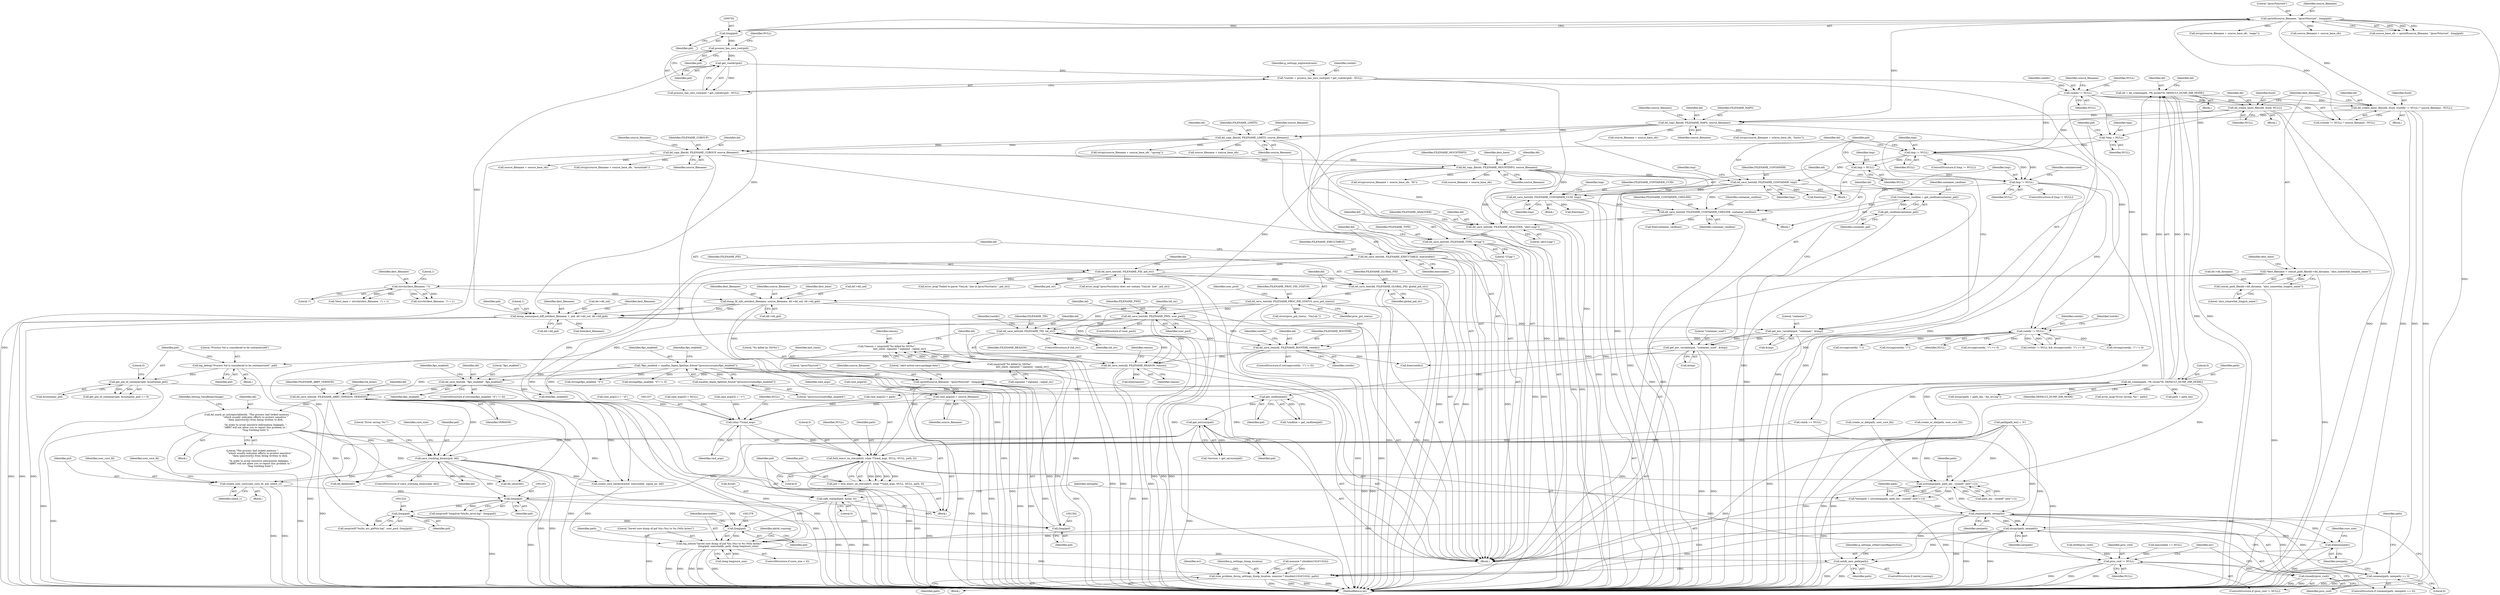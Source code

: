 digraph "0_abrt_3c1b60cfa62d39e5fff5a53a5bc53dae189e740e@array" {
"1001321" [label="(Call,cmd_args[4] = source_filename)"];
"1001298" [label="(Call,sprintf(source_filename, \"/proc/%lu/root\", (long)pid))"];
"1000885" [label="(Call,dump_fd_info_ext(dest_filename, source_filename, dd->dd_uid, dd->dd_gid))"];
"1000837" [label="(Call,strrchr(dest_filename, '/'))"];
"1000826" [label="(Call,*dest_filename = concat_path_file(dd->dd_dirname, \"also_somewhat_longish_name\"))"];
"1000828" [label="(Call,concat_path_file(dd->dd_dirname, \"also_somewhat_longish_name\"))"];
"1000873" [label="(Call,dd_copy_file(dd, FILENAME_MOUNTINFO, source_filename))"];
"1000864" [label="(Call,dd_copy_file(dd, FILENAME_CGROUP, source_filename))"];
"1000855" [label="(Call,dd_copy_file(dd, FILENAME_LIMITS, source_filename))"];
"1000846" [label="(Call,dd_copy_file(dd, FILENAME_MAPS, source_filename))"];
"1000810" [label="(Call,dd_create_basic_files(dd, fsuid, (rootdir != NULL) ? source_filename : NULL))"];
"1000775" [label="(Call,dd = dd_create(path, /*fs owner*/0, DEFAULT_DUMP_DIR_MODE))"];
"1000777" [label="(Call,dd_create(path, /*fs owner*/0, DEFAULT_DUMP_DIR_MODE))"];
"1000788" [label="(Call,sprintf(source_filename, \"/proc/%lu/root\", (long)pid))"];
"1000791" [label="(Call,(long)pid)"];
"1000814" [label="(Call,rootdir != NULL)"];
"1000799" [label="(Call,*rootdir = process_has_own_root(pid) ? get_rootdir(pid) : NULL)"];
"1000804" [label="(Call,get_rootdir(pid))"];
"1000802" [label="(Call,process_has_own_root(pid))"];
"1000821" [label="(Call,dd_create_basic_files(dd, fsuid, NULL))"];
"1001301" [label="(Call,(long)pid)"];
"1001221" [label="(Call,(long)pid)"];
"1001200" [label="(Call,(long)pid)"];
"1001186" [label="(Call,create_user_core(user_core_fd, pid, ulimit_c))"];
"1001063" [label="(Call,get_environ(pid))"];
"1001056" [label="(Call,get_cmdline(pid))"];
"1000932" [label="(Call,get_env_variable(pid, \"container_uuid\", &tmp))"];
"1000913" [label="(Call,get_env_variable(pid, \"container\", &tmp))"];
"1000897" [label="(Call,dump_namespace_diff_ext(dest_filename, 1, pid, dd->dd_uid, dd->dd_gid))"];
"1000969" [label="(Call,get_pid_of_container(pid, &container_pid))"];
"1000963" [label="(Call,log_debug(\"Process %d is considered to be containerized\", pid))"];
"1001132" [label="(Call,save_crashing_binary(pid, dd))"];
"1001087" [label="(Call,dd_save_text(dd, FILENAME_ABRT_VERSION, VERSION))"];
"1001047" [label="(Call,dd_save_text(dd, FILENAME_REASON, reason))"];
"1001006" [label="(Call,dd_save_text(dd, FILENAME_PROC_PID_STATUS, proc_pid_status))"];
"1001002" [label="(Call,dd_save_text(dd, FILENAME_GLOBAL_PID, global_pid_str))"];
"1000998" [label="(Call,dd_save_text(dd, FILENAME_PID, pid_str))"];
"1000994" [label="(Call,dd_save_text(dd, FILENAME_EXECUTABLE, executable))"];
"1000990" [label="(Call,dd_save_text(dd, FILENAME_TYPE, \"CCpp\"))"];
"1000986" [label="(Call,dd_save_text(dd, FILENAME_ANALYZER, \"abrt-ccpp\"))"];
"1000980" [label="(Call,dd_save_text(dd, FILENAME_CONTAINER_CMDLINE, container_cmdline))"];
"1000942" [label="(Call,dd_save_text(dd, FILENAME_CONTAINER_UUID, tmp))"];
"1000923" [label="(Call,dd_save_text(dd, FILENAME_CONTAINER, tmp))"];
"1000919" [label="(Call,tmp != NULL)"];
"1000910" [label="(Call,*tmp = NULL)"];
"1000938" [label="(Call,tmp != NULL)"];
"1000929" [label="(Call,tmp = NULL)"];
"1000976" [label="(Call,*container_cmdline = get_cmdline(container_pid))"];
"1000978" [label="(Call,get_cmdline(container_pid))"];
"1001018" [label="(Call,dd_save_text(dd, FILENAME_TID, tid_str))"];
"1001012" [label="(Call,dd_save_text(dd, FILENAME_PWD, user_pwd))"];
"1001031" [label="(Call,dd_save_text(dd, FILENAME_ROOTDIR, rootdir))"];
"1000952" [label="(Call,rootdir != NULL)"];
"1001038" [label="(Call,*reason = xasprintf(\"%s killed by SIG%s\",\n                                 last_slash, signame ? signame : signal_str))"];
"1001040" [label="(Call,xasprintf(\"%s killed by SIG%s\",\n                                 last_slash, signame ? signame : signal_str))"];
"1001081" [label="(Call,dd_save_text(dd, \"fips_enabled\", fips_enabled))"];
"1001068" [label="(Call,*fips_enabled = xmalloc_fopen_fgetline_fclose(\"/proc/sys/crypto/fips_enabled\"))"];
"1001070" [label="(Call,xmalloc_fopen_fgetline_fclose(\"/proc/sys/crypto/fips_enabled\"))"];
"1001125" [label="(Call,dd_mark_as_notreportable(dd, \"The process had locked memory \"\n                    \"which usually indicates efforts to protect sensitive \"\n                    \"data (passwords) from being written to disk.\n\"\n                    \"In order to avoid sensitive information leakages, \"\n                    \"ABRT will not allow you to report this problem to \"\n                    \"bug tracking tools\"))"];
"1001336" [label="(Call,(char **)cmd_args)"];
"1001334" [label="(Call,fork_execv_on_steroids(0, (char **)cmd_args, NULL, NULL, path, 0))"];
"1001332" [label="(Call,pid = fork_execv_on_steroids(0, (char **)cmd_args, NULL, NULL, path, 0))"];
"1001344" [label="(Call,safe_waitpid(pid, &stat, 0))"];
"1001377" [label="(Call,(long)pid)"];
"1001375" [label="(Call,log_notice(\"Saved core dump of pid %lu (%s) to %s (%llu bytes)\",\n                       (long)pid, executable, path, (long long)core_size))"];
"1001387" [label="(Call,notify_new_path(path))"];
"1001405" [label="(Call,trim_problem_dirs(g_settings_dump_location, maxsize * (double)(1024*1024), path))"];
"1001352" [label="(Call,xstrndup(path, path_len - (sizeof(\".new\")-1)))"];
"1001350" [label="(Call,*newpath = xstrndup(path, path_len - (sizeof(\".new\")-1)))"];
"1001362" [label="(Call,rename(path, newpath))"];
"1001361" [label="(Call,rename(path, newpath) == 0)"];
"1001366" [label="(Call,strcpy(path, newpath))"];
"1001369" [label="(Call,free(newpath))"];
"1001440" [label="(Call,proc_cwd != NULL)"];
"1001443" [label="(Call,closedir(proc_cwd))"];
"1000818" [label="(Identifier,NULL)"];
"1001326" [label="(Call,cmd_args[5] = NULL)"];
"1000911" [label="(Identifier,tmp)"];
"1001019" [label="(Identifier,dd)"];
"1001003" [label="(Identifier,dd)"];
"1000943" [label="(Identifier,dd)"];
"1000822" [label="(Identifier,dd)"];
"1001005" [label="(Identifier,global_pid_str)"];
"1000873" [label="(Call,dd_copy_file(dd, FILENAME_MOUNTINFO, source_filename))"];
"1000859" [label="(Call,strcpy(source_filename + source_base_ofs, \"cgroup\"))"];
"1000994" [label="(Call,dd_save_text(dd, FILENAME_EXECUTABLE, executable))"];
"1001039" [label="(Identifier,reason)"];
"1000900" [label="(Identifier,pid)"];
"1000987" [label="(Identifier,dd)"];
"1001043" [label="(Call,signame ? signame : signal_str)"];
"1001297" [label="(Block,)"];
"1000971" [label="(Call,&container_pid)"];
"1000805" [label="(Identifier,pid)"];
"1001379" [label="(Identifier,pid)"];
"1001034" [label="(Identifier,rootdir)"];
"1000982" [label="(Identifier,FILENAME_CONTAINER_CMDLINE)"];
"1001124" [label="(Block,)"];
"1001311" [label="(Call,cmd_args[2] = path)"];
"1000939" [label="(Identifier,tmp)"];
"1001202" [label="(Identifier,pid)"];
"1001015" [label="(Identifier,user_pwd)"];
"1000857" [label="(Identifier,FILENAME_LIMITS)"];
"1001354" [label="(Call,path_len - (sizeof(\".new\")-1))"];
"1001031" [label="(Call,dd_save_text(dd, FILENAME_ROOTDIR, rootdir))"];
"1001098" [label="(Call,strstr(proc_pid_status, \"VmLck:\"))"];
"1000864" [label="(Call,dd_copy_file(dd, FILENAME_CGROUP, source_filename))"];
"1000815" [label="(Identifier,rootdir)"];
"1001344" [label="(Call,safe_waitpid(pid, &stat, 0))"];
"1001133" [label="(Identifier,pid)"];
"1000944" [label="(Identifier,FILENAME_CONTAINER_UUID)"];
"1001049" [label="(Identifier,FILENAME_REASON)"];
"1000983" [label="(Identifier,container_cmdline)"];
"1001236" [label="(Call,strcpy(path + path_len, \"/hs_err.log\"))"];
"1000974" [label="(Block,)"];
"1000941" [label="(Block,)"];
"1000934" [label="(Literal,\"container_uuid\")"];
"1000920" [label="(Identifier,tmp)"];
"1000929" [label="(Call,tmp = NULL)"];
"1001365" [label="(Literal,0)"];
"1000946" [label="(Call,free(tmp))"];
"1000923" [label="(Call,dd_save_text(dd, FILENAME_CONTAINER, tmp))"];
"1001352" [label="(Call,xstrndup(path, path_len - (sizeof(\".new\")-1)))"];
"1000810" [label="(Call,dd_create_basic_files(dd, fsuid, (rootdir != NULL) ? source_filename : NULL))"];
"1001008" [label="(Identifier,FILENAME_PROC_PID_STATUS)"];
"1001127" [label="(Literal,\"The process had locked memory \"\n                    \"which usually indicates efforts to protect sensitive \"\n                    \"data (passwords) from being written to disk.\n\"\n                    \"In order to avoid sensitive information leakages, \"\n                    \"ABRT will not allow you to report this problem to \"\n                    \"bug tracking tools\")"];
"1001303" [label="(Identifier,pid)"];
"1000867" [label="(Identifier,source_filename)"];
"1000918" [label="(ControlStructure,if (tmp != NULL))"];
"1001377" [label="(Call,(long)pid)"];
"1000914" [label="(Identifier,pid)"];
"1000977" [label="(Identifier,container_cmdline)"];
"1000899" [label="(Literal,1)"];
"1000922" [label="(Block,)"];
"1000904" [label="(Call,dd->dd_gid)"];
"1000869" [label="(Call,source_filename + source_base_ofs)"];
"1000782" [label="(Identifier,dd)"];
"1000841" [label="(Call,strcpy(source_filename + source_base_ofs, \"maps\"))"];
"1001057" [label="(Identifier,pid)"];
"1001082" [label="(Identifier,dd)"];
"1001391" [label="(Identifier,g_settings_nMaxCrashReportsSize)"];
"1001042" [label="(Identifier,last_slash)"];
"1001407" [label="(Call,maxsize * (double)(1024*1024))"];
"1000887" [label="(Identifier,source_filename)"];
"1001061" [label="(Call,*environ = get_environ(pid))"];
"1000969" [label="(Call,get_pid_of_container(pid, &container_pid))"];
"1000978" [label="(Call,get_cmdline(container_pid))"];
"1001036" [label="(Identifier,rootdir)"];
"1000898" [label="(Identifier,dest_filename)"];
"1001011" [label="(Identifier,user_pwd)"];
"1000965" [label="(Identifier,pid)"];
"1001414" [label="(Identifier,path)"];
"1001186" [label="(Call,create_user_core(user_core_fd, pid, ulimit_c))"];
"1001004" [label="(Identifier,FILENAME_GLOBAL_PID)"];
"1000824" [label="(Identifier,NULL)"];
"1001339" [label="(Identifier,NULL)"];
"1000930" [label="(Identifier,tmp)"];
"1000935" [label="(Call,&tmp)"];
"1000962" [label="(Block,)"];
"1001189" [label="(Identifier,ulimit_c)"];
"1000827" [label="(Identifier,dest_filename)"];
"1000951" [label="(Call,rootdir != NULL && strcmp(rootdir, \"/\") == 0)"];
"1000821" [label="(Call,dd_create_basic_files(dd, fsuid, NULL))"];
"1001368" [label="(Identifier,newpath)"];
"1000927" [label="(Call,free(tmp))"];
"1000990" [label="(Call,dd_save_text(dd, FILENAME_TYPE, \"CCpp\"))"];
"1000980" [label="(Call,dd_save_text(dd, FILENAME_CONTAINER_CMDLINE, container_cmdline))"];
"1001000" [label="(Identifier,FILENAME_PID)"];
"1001218" [label="(Call,xasprintf(\"%s/hs_err_pid%lu.log\", user_pwd, (long)pid))"];
"1000947" [label="(Identifier,tmp)"];
"1000901" [label="(Call,dd->dd_uid)"];
"1001191" [label="(Identifier,user_core_fd)"];
"1001385" [label="(ControlStructure,if (abrtd_running))"];
"1001071" [label="(Literal,\"/proc/sys/crypto/fips_enabled\")"];
"1000916" [label="(Call,&tmp)"];
"1001069" [label="(Identifier,fips_enabled)"];
"1001129" [label="(Identifier,setting_SaveBinaryImage)"];
"1000783" [label="(Block,)"];
"1001444" [label="(Identifier,proc_cwd)"];
"1001350" [label="(Call,*newpath = xstrndup(path, path_len - (sizeof(\".new\")-1)))"];
"1000908" [label="(Identifier,dest_filename)"];
"1001373" [label="(Identifier,core_size)"];
"1001299" [label="(Identifier,source_filename)"];
"1001443" [label="(Call,closedir(proc_cwd))"];
"1001064" [label="(Identifier,pid)"];
"1001362" [label="(Call,rename(path, newpath))"];
"1000813" [label="(Call,(rootdir != NULL) ? source_filename : NULL)"];
"1001083" [label="(Literal,\"fips_enabled\")"];
"1001364" [label="(Identifier,newpath)"];
"1000817" [label="(Identifier,source_filename)"];
"1000891" [label="(Call,dd->dd_gid)"];
"1001281" [label="(Call,dd_close(dd))"];
"1001125" [label="(Call,dd_mark_as_notreportable(dd, \"The process had locked memory \"\n                    \"which usually indicates efforts to protect sensitive \"\n                    \"data (passwords) from being written to disk.\n\"\n                    \"In order to avoid sensitive information leakages, \"\n                    \"ABRT will not allow you to report this problem to \"\n                    \"bug tracking tools\"))"];
"1001040" [label="(Call,xasprintf(\"%s killed by SIG%s\",\n                                 last_slash, signame ? signame : signal_str))"];
"1000790" [label="(Literal,\"/proc/%lu/root\")"];
"1001380" [label="(Identifier,executable)"];
"1001382" [label="(Call,(long long)core_size)"];
"1001068" [label="(Call,*fips_enabled = xmalloc_fopen_fgetline_fclose(\"/proc/sys/crypto/fips_enabled\"))"];
"1001363" [label="(Identifier,path)"];
"1000806" [label="(Identifier,NULL)"];
"1000895" [label="(Identifier,dest_base)"];
"1001038" [label="(Call,*reason = xasprintf(\"%s killed by SIG%s\",\n                                 last_slash, signame ? signame : signal_str))"];
"1001301" [label="(Call,(long)pid)"];
"1001388" [label="(Identifier,path)"];
"1000888" [label="(Call,dd->dd_uid)"];
"1001276" [label="(Call,create_core_backtrace(tid, executable, signal_no, dd))"];
"1001351" [label="(Identifier,newpath)"];
"1000921" [label="(Identifier,NULL)"];
"1001332" [label="(Call,pid = fork_execv_on_steroids(0, (char **)cmd_args, NULL, NULL, path, 0))"];
"1001041" [label="(Literal,\"%s killed by SIG%s\")"];
"1001014" [label="(Identifier,FILENAME_PWD)"];
"1001132" [label="(Call,save_crashing_binary(pid, dd))"];
"1001325" [label="(Identifier,source_filename)"];
"1001007" [label="(Identifier,dd)"];
"1001322" [label="(Call,cmd_args[4])"];
"1001081" [label="(Call,dd_save_text(dd, \"fips_enabled\", fips_enabled))"];
"1000957" [label="(Identifier,rootdir)"];
"1001052" [label="(Identifier,reason)"];
"1001023" [label="(Identifier,rootdir)"];
"1000991" [label="(Identifier,dd)"];
"1000816" [label="(Identifier,NULL)"];
"1001305" [label="(Literal,\"/abrt-action-save-package-data\")"];
"1001428" [label="(Call,dd_delete(dd))"];
"1000799" [label="(Call,*rootdir = process_has_own_root(pid) ? get_rootdir(pid) : NULL)"];
"1001439" [label="(ControlStructure,if (proc_cwd != NULL))"];
"1000776" [label="(Identifier,dd)"];
"1001386" [label="(Identifier,abrtd_running)"];
"1001026" [label="(Call,strcmp(rootdir, \"/\") != 0)"];
"1000775" [label="(Call,dd = dd_create(path, /*fs owner*/0, DEFAULT_DUMP_DIR_MODE))"];
"1000780" [label="(Identifier,DEFAULT_DUMP_DIR_MODE)"];
"1000931" [label="(Identifier,NULL)"];
"1001316" [label="(Call,cmd_args[3] = \"-r\")"];
"1000868" [label="(Call,strcpy(source_filename + source_base_ofs, \"mountinfo\"))"];
"1001051" [label="(Call,free(reason))"];
"1000779" [label="(Literal,0)"];
"1001345" [label="(Identifier,pid)"];
"1001102" [label="(Call,vmlck == NULL)"];
"1001136" [label="(Call,error_msg(\"Error saving '%s'\", path))"];
"1001085" [label="(Call,free(fips_enabled))"];
"1001371" [label="(ControlStructure,if (core_size > 0))"];
"1001137" [label="(Literal,\"Error saving '%s'\")"];
"1000954" [label="(Identifier,NULL)"];
"1000837" [label="(Call,strrchr(dest_filename, '/'))"];
"1000956" [label="(Call,strcmp(rootdir, \"/\"))"];
"1000579" [label="(Call,executable == NULL)"];
"1001017" [label="(Identifier,tid_str)"];
"1000993" [label="(Literal,\"CCpp\")"];
"1000850" [label="(Call,strcpy(source_filename + source_base_ofs, \"limits\"))"];
"1001032" [label="(Identifier,dd)"];
"1001369" [label="(Call,free(newpath))"];
"1000910" [label="(Call,*tmp = NULL)"];
"1000876" [label="(Identifier,source_filename)"];
"1000800" [label="(Identifier,rootdir)"];
"1000907" [label="(Call,free(dest_filename))"];
"1000840" [label="(Literal,1)"];
"1001050" [label="(Identifier,reason)"];
"1001009" [label="(Identifier,proc_pid_status)"];
"1001018" [label="(Call,dd_save_text(dd, FILENAME_TID, tid_str))"];
"1001048" [label="(Identifier,dd)"];
"1001119" [label="(Call,error_msg(\"Failed to parse 'VmLck:' line in /proc/%s/status\", pid_str))"];
"1001360" [label="(ControlStructure,if (rename(path, newpath) == 0))"];
"1001405" [label="(Call,trim_problem_dirs(g_settings_dump_location, maxsize * (double)(1024*1024), path))"];
"1001089" [label="(Identifier,FILENAME_ABRT_VERSION)"];
"1000973" [label="(Literal,0)"];
"1001446" [label="(Identifier,err)"];
"1000812" [label="(Identifier,fsuid)"];
"1000950" [label="(Identifier,containerized)"];
"1001442" [label="(Identifier,NULL)"];
"1000852" [label="(Identifier,source_filename)"];
"1000802" [label="(Call,process_has_own_root(pid))"];
"1001342" [label="(Literal,0)"];
"1001328" [label="(Identifier,cmd_args)"];
"1000789" [label="(Identifier,source_filename)"];
"1001035" [label="(Call,free(rootdir))"];
"1001340" [label="(Identifier,NULL)"];
"1000836" [label="(Call,strrchr(dest_filename, '/') + 1)"];
"1001321" [label="(Call,cmd_args[4] = source_filename)"];
"1001286" [label="(Call,path[path_len] = '\0')"];
"1001416" [label="(Identifier,err)"];
"1001010" [label="(ControlStructure,if (user_pwd))"];
"1000855" [label="(Call,dd_copy_file(dd, FILENAME_LIMITS, source_filename))"];
"1000838" [label="(Identifier,dest_filename)"];
"1000985" [label="(Identifier,container_cmdline)"];
"1001300" [label="(Literal,\"/proc/%lu/root\")"];
"1000874" [label="(Identifier,dd)"];
"1001027" [label="(Call,strcmp(rootdir, \"/\"))"];
"1000945" [label="(Identifier,tmp)"];
"1001002" [label="(Call,dd_save_text(dd, FILENAME_GLOBAL_PID, global_pid_str))"];
"1001367" [label="(Identifier,path)"];
"1001013" [label="(Identifier,dd)"];
"1000997" [label="(Identifier,executable)"];
"1000925" [label="(Identifier,FILENAME_CONTAINER)"];
"1001341" [label="(Identifier,path)"];
"1000989" [label="(Literal,\"abrt-ccpp\")"];
"1001361" [label="(Call,rename(path, newpath) == 0)"];
"1001063" [label="(Call,get_environ(pid))"];
"1001075" [label="(ControlStructure,if (strcmp(fips_enabled, \"0\") != 0))"];
"1001188" [label="(Identifier,pid)"];
"1001447" [label="(MethodReturn,int)"];
"1000964" [label="(Literal,\"Process %d is considered to be containerized\")"];
"1001348" [label="(Literal,0)"];
"1001047" [label="(Call,dd_save_text(dd, FILENAME_REASON, reason))"];
"1000870" [label="(Identifier,source_filename)"];
"1000861" [label="(Identifier,source_filename)"];
"1000940" [label="(Identifier,NULL)"];
"1000834" [label="(Call,*dest_base = strrchr(dest_filename, '/') + 1)"];
"1000809" [label="(Block,)"];
"1000823" [label="(Identifier,fsuid)"];
"1000866" [label="(Identifier,FILENAME_CGROUP)"];
"1000801" [label="(Call,process_has_own_root(pid) ? get_rootdir(pid) : NULL)"];
"1001333" [label="(Identifier,pid)"];
"1001440" [label="(Call,proc_cwd != NULL)"];
"1001353" [label="(Identifier,path)"];
"1001406" [label="(Identifier,g_settings_dump_location)"];
"1001076" [label="(Call,strcmp(fips_enabled, \"0\") != 0)"];
"1000932" [label="(Call,get_env_variable(pid, \"container_uuid\", &tmp))"];
"1001077" [label="(Call,strcmp(fips_enabled, \"0\"))"];
"1001006" [label="(Call,dd_save_text(dd, FILENAME_PROC_PID_STATUS, proc_pid_status))"];
"1000999" [label="(Identifier,dd)"];
"1000860" [label="(Call,source_filename + source_base_ofs)"];
"1001134" [label="(Identifier,dd)"];
"1001056" [label="(Call,get_cmdline(pid))"];
"1001334" [label="(Call,fork_execv_on_steroids(0, (char **)cmd_args, NULL, NULL, path, 0))"];
"1001366" [label="(Call,strcpy(path, newpath))"];
"1001346" [label="(Call,&stat)"];
"1001298" [label="(Call,sprintf(source_filename, \"/proc/%lu/root\", (long)pid))"];
"1001054" [label="(Call,*cmdline = get_cmdline(pid))"];
"1000981" [label="(Identifier,dd)"];
"1001435" [label="(Call,dirfd(proc_cwd))"];
"1001016" [label="(ControlStructure,if (tid_str))"];
"1000804" [label="(Call,get_rootdir(pid))"];
"1000880" [label="(Call,strcpy(source_filename + source_base_ofs, \"fd\"))"];
"1001338" [label="(Identifier,cmd_args)"];
"1000849" [label="(Identifier,source_filename)"];
"1001105" [label="(Call,error_msg(\"/proc/%s/status does not contain 'VmLck:' line\", pid_str))"];
"1000778" [label="(Identifier,path)"];
"1001223" [label="(Identifier,pid)"];
"1001441" [label="(Identifier,proc_cwd)"];
"1000937" [label="(ControlStructure,if (tmp != NULL))"];
"1000847" [label="(Identifier,dd)"];
"1001093" [label="(Identifier,lck_bytes)"];
"1000848" [label="(Identifier,FILENAME_MAPS)"];
"1001084" [label="(Identifier,fips_enabled)"];
"1001088" [label="(Identifier,dd)"];
"1001221" [label="(Call,(long)pid)"];
"1000995" [label="(Identifier,dd)"];
"1000865" [label="(Identifier,dd)"];
"1001021" [label="(Identifier,tid_str)"];
"1001306" [label="(Call,cmd_args[1] = \"-d\")"];
"1001185" [label="(Block,)"];
"1001131" [label="(ControlStructure,if (save_crashing_binary(pid, dd)))"];
"1001381" [label="(Identifier,path)"];
"1000984" [label="(Call,free(container_cmdline))"];
"1000777" [label="(Call,dd_create(path, /*fs owner*/0, DEFAULT_DUMP_DIR_MODE))"];
"1000886" [label="(Identifier,dest_filename)"];
"1001012" [label="(Call,dd_save_text(dd, FILENAME_PWD, user_pwd))"];
"1000828" [label="(Call,concat_path_file(dd->dd_dirname, \"also_somewhat_longish_name\"))"];
"1000788" [label="(Call,sprintf(source_filename, \"/proc/%lu/root\", (long)pid))"];
"1001387" [label="(Call,notify_new_path(path))"];
"1001087" [label="(Call,dd_save_text(dd, FILENAME_ABRT_VERSION, VERSION))"];
"1000986" [label="(Call,dd_save_text(dd, FILENAME_ANALYZER, \"abrt-ccpp\"))"];
"1000953" [label="(Identifier,rootdir)"];
"1000942" [label="(Call,dd_save_text(dd, FILENAME_CONTAINER_UUID, tmp))"];
"1000968" [label="(Call,get_pid_of_container(pid, &container_pid) == 0)"];
"1000926" [label="(Identifier,tmp)"];
"1001126" [label="(Identifier,dd)"];
"1000992" [label="(Identifier,FILENAME_TYPE)"];
"1000814" [label="(Call,rootdir != NULL)"];
"1000979" [label="(Identifier,container_pid)"];
"1000933" [label="(Identifier,pid)"];
"1001187" [label="(Identifier,user_core_fd)"];
"1000919" [label="(Call,tmp != NULL)"];
"1000851" [label="(Call,source_filename + source_base_ofs)"];
"1001142" [label="(Identifier,core_size)"];
"1000998" [label="(Call,dd_save_text(dd, FILENAME_PID, pid_str))"];
"1001025" [label="(ControlStructure,if (strcmp(rootdir, \"/\") != 0))"];
"1000988" [label="(Identifier,FILENAME_ANALYZER)"];
"1001198" [label="(Call,xasprintf(\"/tmp/jvm-%lu/hs_error.log\", (long)pid))"];
"1001370" [label="(Identifier,newpath)"];
"1001070" [label="(Call,xmalloc_fopen_fgetline_fclose(\"/proc/sys/crypto/fips_enabled\"))"];
"1000835" [label="(Identifier,dest_base)"];
"1000915" [label="(Literal,\"container\")"];
"1001237" [label="(Call,path + path_len)"];
"1000839" [label="(Literal,'/')"];
"1001073" [label="(Identifier,fips_enabled)"];
"1000875" [label="(Identifier,FILENAME_MOUNTINFO)"];
"1000808" [label="(Identifier,g_settings_explorechroots)"];
"1001244" [label="(Call,create_or_die(path, user_core_fd))"];
"1000928" [label="(Identifier,tmp)"];
"1001001" [label="(Identifier,pid_str)"];
"1000150" [label="(Block,)"];
"1000924" [label="(Identifier,dd)"];
"1000829" [label="(Call,dd->dd_dirname)"];
"1000976" [label="(Call,*container_cmdline = get_cmdline(container_pid))"];
"1000897" [label="(Call,dump_namespace_diff_ext(dest_filename, 1, pid, dd->dd_uid, dd->dd_gid))"];
"1000842" [label="(Call,source_filename + source_base_ofs)"];
"1001336" [label="(Call,(char **)cmd_args)"];
"1000832" [label="(Literal,\"also_somewhat_longish_name\")"];
"1001200" [label="(Call,(long)pid)"];
"1001150" [label="(Call,create_or_die(path, user_core_fd))"];
"1001033" [label="(Identifier,FILENAME_ROOTDIR)"];
"1000846" [label="(Call,dd_copy_file(dd, FILENAME_MAPS, source_filename))"];
"1000881" [label="(Call,source_filename + source_base_ofs)"];
"1000952" [label="(Call,rootdir != NULL)"];
"1001090" [label="(Identifier,VERSION)"];
"1000885" [label="(Call,dump_fd_info_ext(dest_filename, source_filename, dd->dd_uid, dd->dd_gid))"];
"1000811" [label="(Identifier,dd)"];
"1000856" [label="(Identifier,dd)"];
"1000793" [label="(Identifier,pid)"];
"1000955" [label="(Call,strcmp(rootdir, \"/\") == 0)"];
"1000963" [label="(Call,log_debug(\"Process %d is considered to be containerized\", pid))"];
"1000858" [label="(Identifier,source_filename)"];
"1000996" [label="(Identifier,FILENAME_EXECUTABLE)"];
"1000786" [label="(Call,source_base_ofs = sprintf(source_filename, \"/proc/%lu/root\", (long)pid))"];
"1001375" [label="(Call,log_notice(\"Saved core dump of pid %lu (%s) to %s (%llu bytes)\",\n                       (long)pid, executable, path, (long long)core_size))"];
"1001335" [label="(Literal,0)"];
"1000913" [label="(Call,get_env_variable(pid, \"container\", &tmp))"];
"1001086" [label="(Identifier,fips_enabled)"];
"1000912" [label="(Identifier,NULL)"];
"1001376" [label="(Literal,\"Saved core dump of pid %lu (%s) to %s (%llu bytes)\")"];
"1000791" [label="(Call,(long)pid)"];
"1000970" [label="(Identifier,pid)"];
"1001020" [label="(Identifier,FILENAME_TID)"];
"1000878" [label="(Identifier,dest_base)"];
"1000938" [label="(Call,tmp != NULL)"];
"1001393" [label="(Block,)"];
"1000803" [label="(Identifier,pid)"];
"1000820" [label="(Block,)"];
"1000826" [label="(Call,*dest_filename = concat_path_file(dd->dd_dirname, \"also_somewhat_longish_name\"))"];
"1001321" -> "1001297"  [label="AST: "];
"1001321" -> "1001325"  [label="CFG: "];
"1001322" -> "1001321"  [label="AST: "];
"1001325" -> "1001321"  [label="AST: "];
"1001328" -> "1001321"  [label="CFG: "];
"1001321" -> "1001447"  [label="DDG: "];
"1001321" -> "1001447"  [label="DDG: "];
"1001298" -> "1001321"  [label="DDG: "];
"1001321" -> "1001336"  [label="DDG: "];
"1001298" -> "1001297"  [label="AST: "];
"1001298" -> "1001301"  [label="CFG: "];
"1001299" -> "1001298"  [label="AST: "];
"1001300" -> "1001298"  [label="AST: "];
"1001301" -> "1001298"  [label="AST: "];
"1001305" -> "1001298"  [label="CFG: "];
"1001298" -> "1001447"  [label="DDG: "];
"1001298" -> "1001447"  [label="DDG: "];
"1000885" -> "1001298"  [label="DDG: "];
"1001301" -> "1001298"  [label="DDG: "];
"1000885" -> "1000783"  [label="AST: "];
"1000885" -> "1000891"  [label="CFG: "];
"1000886" -> "1000885"  [label="AST: "];
"1000887" -> "1000885"  [label="AST: "];
"1000888" -> "1000885"  [label="AST: "];
"1000891" -> "1000885"  [label="AST: "];
"1000895" -> "1000885"  [label="CFG: "];
"1000885" -> "1001447"  [label="DDG: "];
"1000885" -> "1001447"  [label="DDG: "];
"1000837" -> "1000885"  [label="DDG: "];
"1000873" -> "1000885"  [label="DDG: "];
"1000885" -> "1000897"  [label="DDG: "];
"1000885" -> "1000897"  [label="DDG: "];
"1000885" -> "1000897"  [label="DDG: "];
"1000837" -> "1000836"  [label="AST: "];
"1000837" -> "1000839"  [label="CFG: "];
"1000838" -> "1000837"  [label="AST: "];
"1000839" -> "1000837"  [label="AST: "];
"1000840" -> "1000837"  [label="CFG: "];
"1000837" -> "1000834"  [label="DDG: "];
"1000837" -> "1000834"  [label="DDG: "];
"1000837" -> "1000836"  [label="DDG: "];
"1000837" -> "1000836"  [label="DDG: "];
"1000826" -> "1000837"  [label="DDG: "];
"1000826" -> "1000783"  [label="AST: "];
"1000826" -> "1000828"  [label="CFG: "];
"1000827" -> "1000826"  [label="AST: "];
"1000828" -> "1000826"  [label="AST: "];
"1000835" -> "1000826"  [label="CFG: "];
"1000826" -> "1001447"  [label="DDG: "];
"1000828" -> "1000826"  [label="DDG: "];
"1000828" -> "1000826"  [label="DDG: "];
"1000828" -> "1000832"  [label="CFG: "];
"1000829" -> "1000828"  [label="AST: "];
"1000832" -> "1000828"  [label="AST: "];
"1000828" -> "1001447"  [label="DDG: "];
"1000873" -> "1000783"  [label="AST: "];
"1000873" -> "1000876"  [label="CFG: "];
"1000874" -> "1000873"  [label="AST: "];
"1000875" -> "1000873"  [label="AST: "];
"1000876" -> "1000873"  [label="AST: "];
"1000878" -> "1000873"  [label="CFG: "];
"1000873" -> "1001447"  [label="DDG: "];
"1000873" -> "1001447"  [label="DDG: "];
"1000864" -> "1000873"  [label="DDG: "];
"1000864" -> "1000873"  [label="DDG: "];
"1000873" -> "1000880"  [label="DDG: "];
"1000873" -> "1000881"  [label="DDG: "];
"1000873" -> "1000923"  [label="DDG: "];
"1000873" -> "1000942"  [label="DDG: "];
"1000873" -> "1000980"  [label="DDG: "];
"1000873" -> "1000986"  [label="DDG: "];
"1000864" -> "1000783"  [label="AST: "];
"1000864" -> "1000867"  [label="CFG: "];
"1000865" -> "1000864"  [label="AST: "];
"1000866" -> "1000864"  [label="AST: "];
"1000867" -> "1000864"  [label="AST: "];
"1000870" -> "1000864"  [label="CFG: "];
"1000864" -> "1001447"  [label="DDG: "];
"1000864" -> "1001447"  [label="DDG: "];
"1000855" -> "1000864"  [label="DDG: "];
"1000855" -> "1000864"  [label="DDG: "];
"1000864" -> "1000868"  [label="DDG: "];
"1000864" -> "1000869"  [label="DDG: "];
"1000855" -> "1000783"  [label="AST: "];
"1000855" -> "1000858"  [label="CFG: "];
"1000856" -> "1000855"  [label="AST: "];
"1000857" -> "1000855"  [label="AST: "];
"1000858" -> "1000855"  [label="AST: "];
"1000861" -> "1000855"  [label="CFG: "];
"1000855" -> "1001447"  [label="DDG: "];
"1000855" -> "1001447"  [label="DDG: "];
"1000846" -> "1000855"  [label="DDG: "];
"1000846" -> "1000855"  [label="DDG: "];
"1000855" -> "1000859"  [label="DDG: "];
"1000855" -> "1000860"  [label="DDG: "];
"1000846" -> "1000783"  [label="AST: "];
"1000846" -> "1000849"  [label="CFG: "];
"1000847" -> "1000846"  [label="AST: "];
"1000848" -> "1000846"  [label="AST: "];
"1000849" -> "1000846"  [label="AST: "];
"1000852" -> "1000846"  [label="CFG: "];
"1000846" -> "1001447"  [label="DDG: "];
"1000846" -> "1001447"  [label="DDG: "];
"1000810" -> "1000846"  [label="DDG: "];
"1000821" -> "1000846"  [label="DDG: "];
"1000788" -> "1000846"  [label="DDG: "];
"1000846" -> "1000850"  [label="DDG: "];
"1000846" -> "1000851"  [label="DDG: "];
"1000810" -> "1000809"  [label="AST: "];
"1000810" -> "1000813"  [label="CFG: "];
"1000811" -> "1000810"  [label="AST: "];
"1000812" -> "1000810"  [label="AST: "];
"1000813" -> "1000810"  [label="AST: "];
"1000827" -> "1000810"  [label="CFG: "];
"1000810" -> "1001447"  [label="DDG: "];
"1000810" -> "1001447"  [label="DDG: "];
"1000810" -> "1001447"  [label="DDG: "];
"1000775" -> "1000810"  [label="DDG: "];
"1000788" -> "1000810"  [label="DDG: "];
"1000814" -> "1000810"  [label="DDG: "];
"1000775" -> "1000150"  [label="AST: "];
"1000775" -> "1000777"  [label="CFG: "];
"1000776" -> "1000775"  [label="AST: "];
"1000777" -> "1000775"  [label="AST: "];
"1000782" -> "1000775"  [label="CFG: "];
"1000775" -> "1001447"  [label="DDG: "];
"1000775" -> "1001447"  [label="DDG: "];
"1000777" -> "1000775"  [label="DDG: "];
"1000777" -> "1000775"  [label="DDG: "];
"1000777" -> "1000775"  [label="DDG: "];
"1000775" -> "1000821"  [label="DDG: "];
"1000777" -> "1000780"  [label="CFG: "];
"1000778" -> "1000777"  [label="AST: "];
"1000779" -> "1000777"  [label="AST: "];
"1000780" -> "1000777"  [label="AST: "];
"1000777" -> "1001447"  [label="DDG: "];
"1000777" -> "1001447"  [label="DDG: "];
"1000777" -> "1001136"  [label="DDG: "];
"1000777" -> "1001150"  [label="DDG: "];
"1000777" -> "1001236"  [label="DDG: "];
"1000777" -> "1001237"  [label="DDG: "];
"1000777" -> "1001244"  [label="DDG: "];
"1000777" -> "1001311"  [label="DDG: "];
"1000777" -> "1001334"  [label="DDG: "];
"1000777" -> "1001352"  [label="DDG: "];
"1000788" -> "1000786"  [label="AST: "];
"1000788" -> "1000791"  [label="CFG: "];
"1000789" -> "1000788"  [label="AST: "];
"1000790" -> "1000788"  [label="AST: "];
"1000791" -> "1000788"  [label="AST: "];
"1000786" -> "1000788"  [label="CFG: "];
"1000788" -> "1001447"  [label="DDG: "];
"1000788" -> "1000786"  [label="DDG: "];
"1000788" -> "1000786"  [label="DDG: "];
"1000788" -> "1000786"  [label="DDG: "];
"1000791" -> "1000788"  [label="DDG: "];
"1000788" -> "1000813"  [label="DDG: "];
"1000788" -> "1000841"  [label="DDG: "];
"1000788" -> "1000842"  [label="DDG: "];
"1000791" -> "1000793"  [label="CFG: "];
"1000792" -> "1000791"  [label="AST: "];
"1000793" -> "1000791"  [label="AST: "];
"1000791" -> "1000802"  [label="DDG: "];
"1000814" -> "1000813"  [label="AST: "];
"1000814" -> "1000816"  [label="CFG: "];
"1000815" -> "1000814"  [label="AST: "];
"1000816" -> "1000814"  [label="AST: "];
"1000817" -> "1000814"  [label="CFG: "];
"1000818" -> "1000814"  [label="CFG: "];
"1000799" -> "1000814"  [label="DDG: "];
"1000814" -> "1000813"  [label="DDG: "];
"1000814" -> "1000910"  [label="DDG: "];
"1000814" -> "1000919"  [label="DDG: "];
"1000814" -> "1000952"  [label="DDG: "];
"1000799" -> "1000783"  [label="AST: "];
"1000799" -> "1000801"  [label="CFG: "];
"1000800" -> "1000799"  [label="AST: "];
"1000801" -> "1000799"  [label="AST: "];
"1000808" -> "1000799"  [label="CFG: "];
"1000799" -> "1001447"  [label="DDG: "];
"1000804" -> "1000799"  [label="DDG: "];
"1000799" -> "1000952"  [label="DDG: "];
"1000804" -> "1000801"  [label="AST: "];
"1000804" -> "1000805"  [label="CFG: "];
"1000805" -> "1000804"  [label="AST: "];
"1000801" -> "1000804"  [label="CFG: "];
"1000804" -> "1000801"  [label="DDG: "];
"1000802" -> "1000804"  [label="DDG: "];
"1000804" -> "1000897"  [label="DDG: "];
"1000802" -> "1000801"  [label="AST: "];
"1000802" -> "1000803"  [label="CFG: "];
"1000803" -> "1000802"  [label="AST: "];
"1000805" -> "1000802"  [label="CFG: "];
"1000806" -> "1000802"  [label="CFG: "];
"1000802" -> "1000897"  [label="DDG: "];
"1000821" -> "1000820"  [label="AST: "];
"1000821" -> "1000824"  [label="CFG: "];
"1000822" -> "1000821"  [label="AST: "];
"1000823" -> "1000821"  [label="AST: "];
"1000824" -> "1000821"  [label="AST: "];
"1000827" -> "1000821"  [label="CFG: "];
"1000821" -> "1001447"  [label="DDG: "];
"1000821" -> "1001447"  [label="DDG: "];
"1000821" -> "1000910"  [label="DDG: "];
"1000821" -> "1000919"  [label="DDG: "];
"1001301" -> "1001303"  [label="CFG: "];
"1001302" -> "1001301"  [label="AST: "];
"1001303" -> "1001301"  [label="AST: "];
"1001221" -> "1001301"  [label="DDG: "];
"1001200" -> "1001301"  [label="DDG: "];
"1001221" -> "1001218"  [label="AST: "];
"1001221" -> "1001223"  [label="CFG: "];
"1001222" -> "1001221"  [label="AST: "];
"1001223" -> "1001221"  [label="AST: "];
"1001218" -> "1001221"  [label="CFG: "];
"1001221" -> "1001447"  [label="DDG: "];
"1001221" -> "1001218"  [label="DDG: "];
"1001200" -> "1001221"  [label="DDG: "];
"1001221" -> "1001377"  [label="DDG: "];
"1001200" -> "1001198"  [label="AST: "];
"1001200" -> "1001202"  [label="CFG: "];
"1001201" -> "1001200"  [label="AST: "];
"1001202" -> "1001200"  [label="AST: "];
"1001198" -> "1001200"  [label="CFG: "];
"1001200" -> "1001447"  [label="DDG: "];
"1001200" -> "1001198"  [label="DDG: "];
"1001186" -> "1001200"  [label="DDG: "];
"1001063" -> "1001200"  [label="DDG: "];
"1001132" -> "1001200"  [label="DDG: "];
"1001200" -> "1001377"  [label="DDG: "];
"1001186" -> "1001185"  [label="AST: "];
"1001186" -> "1001189"  [label="CFG: "];
"1001187" -> "1001186"  [label="AST: "];
"1001188" -> "1001186"  [label="AST: "];
"1001189" -> "1001186"  [label="AST: "];
"1001191" -> "1001186"  [label="CFG: "];
"1001186" -> "1001447"  [label="DDG: "];
"1001186" -> "1001447"  [label="DDG: "];
"1001063" -> "1001186"  [label="DDG: "];
"1001132" -> "1001186"  [label="DDG: "];
"1001063" -> "1001061"  [label="AST: "];
"1001063" -> "1001064"  [label="CFG: "];
"1001064" -> "1001063"  [label="AST: "];
"1001061" -> "1001063"  [label="CFG: "];
"1001063" -> "1001447"  [label="DDG: "];
"1001063" -> "1001061"  [label="DDG: "];
"1001056" -> "1001063"  [label="DDG: "];
"1001063" -> "1001132"  [label="DDG: "];
"1001056" -> "1001054"  [label="AST: "];
"1001056" -> "1001057"  [label="CFG: "];
"1001057" -> "1001056"  [label="AST: "];
"1001054" -> "1001056"  [label="CFG: "];
"1001056" -> "1001054"  [label="DDG: "];
"1000932" -> "1001056"  [label="DDG: "];
"1000969" -> "1001056"  [label="DDG: "];
"1000932" -> "1000783"  [label="AST: "];
"1000932" -> "1000935"  [label="CFG: "];
"1000933" -> "1000932"  [label="AST: "];
"1000934" -> "1000932"  [label="AST: "];
"1000935" -> "1000932"  [label="AST: "];
"1000939" -> "1000932"  [label="CFG: "];
"1000932" -> "1001447"  [label="DDG: "];
"1000932" -> "1001447"  [label="DDG: "];
"1000913" -> "1000932"  [label="DDG: "];
"1000913" -> "1000932"  [label="DDG: "];
"1000932" -> "1000963"  [label="DDG: "];
"1000913" -> "1000783"  [label="AST: "];
"1000913" -> "1000916"  [label="CFG: "];
"1000914" -> "1000913"  [label="AST: "];
"1000915" -> "1000913"  [label="AST: "];
"1000916" -> "1000913"  [label="AST: "];
"1000920" -> "1000913"  [label="CFG: "];
"1000913" -> "1001447"  [label="DDG: "];
"1000897" -> "1000913"  [label="DDG: "];
"1000897" -> "1000783"  [label="AST: "];
"1000897" -> "1000904"  [label="CFG: "];
"1000898" -> "1000897"  [label="AST: "];
"1000899" -> "1000897"  [label="AST: "];
"1000900" -> "1000897"  [label="AST: "];
"1000901" -> "1000897"  [label="AST: "];
"1000904" -> "1000897"  [label="AST: "];
"1000908" -> "1000897"  [label="CFG: "];
"1000897" -> "1001447"  [label="DDG: "];
"1000897" -> "1001447"  [label="DDG: "];
"1000897" -> "1001447"  [label="DDG: "];
"1000897" -> "1000907"  [label="DDG: "];
"1000969" -> "1000968"  [label="AST: "];
"1000969" -> "1000971"  [label="CFG: "];
"1000970" -> "1000969"  [label="AST: "];
"1000971" -> "1000969"  [label="AST: "];
"1000973" -> "1000969"  [label="CFG: "];
"1000969" -> "1001447"  [label="DDG: "];
"1000969" -> "1000968"  [label="DDG: "];
"1000969" -> "1000968"  [label="DDG: "];
"1000963" -> "1000969"  [label="DDG: "];
"1000963" -> "1000962"  [label="AST: "];
"1000963" -> "1000965"  [label="CFG: "];
"1000964" -> "1000963"  [label="AST: "];
"1000965" -> "1000963"  [label="AST: "];
"1000970" -> "1000963"  [label="CFG: "];
"1000963" -> "1001447"  [label="DDG: "];
"1001132" -> "1001131"  [label="AST: "];
"1001132" -> "1001134"  [label="CFG: "];
"1001133" -> "1001132"  [label="AST: "];
"1001134" -> "1001132"  [label="AST: "];
"1001137" -> "1001132"  [label="CFG: "];
"1001142" -> "1001132"  [label="CFG: "];
"1001132" -> "1001447"  [label="DDG: "];
"1001132" -> "1001447"  [label="DDG: "];
"1001132" -> "1001447"  [label="DDG: "];
"1001087" -> "1001132"  [label="DDG: "];
"1001125" -> "1001132"  [label="DDG: "];
"1001132" -> "1001276"  [label="DDG: "];
"1001132" -> "1001281"  [label="DDG: "];
"1001132" -> "1001428"  [label="DDG: "];
"1001087" -> "1000783"  [label="AST: "];
"1001087" -> "1001090"  [label="CFG: "];
"1001088" -> "1001087"  [label="AST: "];
"1001089" -> "1001087"  [label="AST: "];
"1001090" -> "1001087"  [label="AST: "];
"1001093" -> "1001087"  [label="CFG: "];
"1001087" -> "1001447"  [label="DDG: "];
"1001087" -> "1001447"  [label="DDG: "];
"1001087" -> "1001447"  [label="DDG: "];
"1001087" -> "1001447"  [label="DDG: "];
"1001047" -> "1001087"  [label="DDG: "];
"1001081" -> "1001087"  [label="DDG: "];
"1001087" -> "1001125"  [label="DDG: "];
"1001087" -> "1001276"  [label="DDG: "];
"1001087" -> "1001281"  [label="DDG: "];
"1001087" -> "1001428"  [label="DDG: "];
"1001047" -> "1000783"  [label="AST: "];
"1001047" -> "1001050"  [label="CFG: "];
"1001048" -> "1001047"  [label="AST: "];
"1001049" -> "1001047"  [label="AST: "];
"1001050" -> "1001047"  [label="AST: "];
"1001052" -> "1001047"  [label="CFG: "];
"1001047" -> "1001447"  [label="DDG: "];
"1001047" -> "1001447"  [label="DDG: "];
"1001006" -> "1001047"  [label="DDG: "];
"1001018" -> "1001047"  [label="DDG: "];
"1001012" -> "1001047"  [label="DDG: "];
"1001031" -> "1001047"  [label="DDG: "];
"1001038" -> "1001047"  [label="DDG: "];
"1001047" -> "1001051"  [label="DDG: "];
"1001047" -> "1001081"  [label="DDG: "];
"1001006" -> "1000783"  [label="AST: "];
"1001006" -> "1001009"  [label="CFG: "];
"1001007" -> "1001006"  [label="AST: "];
"1001008" -> "1001006"  [label="AST: "];
"1001009" -> "1001006"  [label="AST: "];
"1001011" -> "1001006"  [label="CFG: "];
"1001006" -> "1001447"  [label="DDG: "];
"1001006" -> "1001447"  [label="DDG: "];
"1001002" -> "1001006"  [label="DDG: "];
"1001006" -> "1001012"  [label="DDG: "];
"1001006" -> "1001018"  [label="DDG: "];
"1001006" -> "1001031"  [label="DDG: "];
"1001006" -> "1001098"  [label="DDG: "];
"1001002" -> "1000783"  [label="AST: "];
"1001002" -> "1001005"  [label="CFG: "];
"1001003" -> "1001002"  [label="AST: "];
"1001004" -> "1001002"  [label="AST: "];
"1001005" -> "1001002"  [label="AST: "];
"1001007" -> "1001002"  [label="CFG: "];
"1001002" -> "1001447"  [label="DDG: "];
"1001002" -> "1001447"  [label="DDG: "];
"1001002" -> "1001447"  [label="DDG: "];
"1000998" -> "1001002"  [label="DDG: "];
"1000998" -> "1000783"  [label="AST: "];
"1000998" -> "1001001"  [label="CFG: "];
"1000999" -> "1000998"  [label="AST: "];
"1001000" -> "1000998"  [label="AST: "];
"1001001" -> "1000998"  [label="AST: "];
"1001003" -> "1000998"  [label="CFG: "];
"1000998" -> "1001447"  [label="DDG: "];
"1000998" -> "1001447"  [label="DDG: "];
"1000998" -> "1001447"  [label="DDG: "];
"1000994" -> "1000998"  [label="DDG: "];
"1000998" -> "1001105"  [label="DDG: "];
"1000998" -> "1001119"  [label="DDG: "];
"1000994" -> "1000783"  [label="AST: "];
"1000994" -> "1000997"  [label="CFG: "];
"1000995" -> "1000994"  [label="AST: "];
"1000996" -> "1000994"  [label="AST: "];
"1000997" -> "1000994"  [label="AST: "];
"1000999" -> "1000994"  [label="CFG: "];
"1000994" -> "1001447"  [label="DDG: "];
"1000994" -> "1001447"  [label="DDG: "];
"1000994" -> "1001447"  [label="DDG: "];
"1000990" -> "1000994"  [label="DDG: "];
"1000994" -> "1001276"  [label="DDG: "];
"1000994" -> "1001375"  [label="DDG: "];
"1000990" -> "1000783"  [label="AST: "];
"1000990" -> "1000993"  [label="CFG: "];
"1000991" -> "1000990"  [label="AST: "];
"1000992" -> "1000990"  [label="AST: "];
"1000993" -> "1000990"  [label="AST: "];
"1000995" -> "1000990"  [label="CFG: "];
"1000990" -> "1001447"  [label="DDG: "];
"1000990" -> "1001447"  [label="DDG: "];
"1000986" -> "1000990"  [label="DDG: "];
"1000986" -> "1000783"  [label="AST: "];
"1000986" -> "1000989"  [label="CFG: "];
"1000987" -> "1000986"  [label="AST: "];
"1000988" -> "1000986"  [label="AST: "];
"1000989" -> "1000986"  [label="AST: "];
"1000991" -> "1000986"  [label="CFG: "];
"1000986" -> "1001447"  [label="DDG: "];
"1000986" -> "1001447"  [label="DDG: "];
"1000980" -> "1000986"  [label="DDG: "];
"1000942" -> "1000986"  [label="DDG: "];
"1000923" -> "1000986"  [label="DDG: "];
"1000980" -> "1000974"  [label="AST: "];
"1000980" -> "1000983"  [label="CFG: "];
"1000981" -> "1000980"  [label="AST: "];
"1000982" -> "1000980"  [label="AST: "];
"1000983" -> "1000980"  [label="AST: "];
"1000985" -> "1000980"  [label="CFG: "];
"1000980" -> "1001447"  [label="DDG: "];
"1000980" -> "1001447"  [label="DDG: "];
"1000942" -> "1000980"  [label="DDG: "];
"1000923" -> "1000980"  [label="DDG: "];
"1000976" -> "1000980"  [label="DDG: "];
"1000980" -> "1000984"  [label="DDG: "];
"1000942" -> "1000941"  [label="AST: "];
"1000942" -> "1000945"  [label="CFG: "];
"1000943" -> "1000942"  [label="AST: "];
"1000944" -> "1000942"  [label="AST: "];
"1000945" -> "1000942"  [label="AST: "];
"1000947" -> "1000942"  [label="CFG: "];
"1000942" -> "1001447"  [label="DDG: "];
"1000942" -> "1001447"  [label="DDG: "];
"1000923" -> "1000942"  [label="DDG: "];
"1000938" -> "1000942"  [label="DDG: "];
"1000942" -> "1000946"  [label="DDG: "];
"1000923" -> "1000922"  [label="AST: "];
"1000923" -> "1000926"  [label="CFG: "];
"1000924" -> "1000923"  [label="AST: "];
"1000925" -> "1000923"  [label="AST: "];
"1000926" -> "1000923"  [label="AST: "];
"1000928" -> "1000923"  [label="CFG: "];
"1000923" -> "1001447"  [label="DDG: "];
"1000923" -> "1001447"  [label="DDG: "];
"1000919" -> "1000923"  [label="DDG: "];
"1000923" -> "1000927"  [label="DDG: "];
"1000919" -> "1000918"  [label="AST: "];
"1000919" -> "1000921"  [label="CFG: "];
"1000920" -> "1000919"  [label="AST: "];
"1000921" -> "1000919"  [label="AST: "];
"1000924" -> "1000919"  [label="CFG: "];
"1000933" -> "1000919"  [label="CFG: "];
"1000910" -> "1000919"  [label="DDG: "];
"1000919" -> "1000929"  [label="DDG: "];
"1000919" -> "1000938"  [label="DDG: "];
"1000919" -> "1000938"  [label="DDG: "];
"1000910" -> "1000783"  [label="AST: "];
"1000910" -> "1000912"  [label="CFG: "];
"1000911" -> "1000910"  [label="AST: "];
"1000912" -> "1000910"  [label="AST: "];
"1000914" -> "1000910"  [label="CFG: "];
"1000938" -> "1000937"  [label="AST: "];
"1000938" -> "1000940"  [label="CFG: "];
"1000939" -> "1000938"  [label="AST: "];
"1000940" -> "1000938"  [label="AST: "];
"1000943" -> "1000938"  [label="CFG: "];
"1000950" -> "1000938"  [label="CFG: "];
"1000938" -> "1001447"  [label="DDG: "];
"1000938" -> "1001447"  [label="DDG: "];
"1000929" -> "1000938"  [label="DDG: "];
"1000938" -> "1000952"  [label="DDG: "];
"1000929" -> "1000922"  [label="AST: "];
"1000929" -> "1000931"  [label="CFG: "];
"1000930" -> "1000929"  [label="AST: "];
"1000931" -> "1000929"  [label="AST: "];
"1000933" -> "1000929"  [label="CFG: "];
"1000976" -> "1000974"  [label="AST: "];
"1000976" -> "1000978"  [label="CFG: "];
"1000977" -> "1000976"  [label="AST: "];
"1000978" -> "1000976"  [label="AST: "];
"1000981" -> "1000976"  [label="CFG: "];
"1000976" -> "1001447"  [label="DDG: "];
"1000978" -> "1000976"  [label="DDG: "];
"1000978" -> "1000979"  [label="CFG: "];
"1000979" -> "1000978"  [label="AST: "];
"1000978" -> "1001447"  [label="DDG: "];
"1001018" -> "1001016"  [label="AST: "];
"1001018" -> "1001021"  [label="CFG: "];
"1001019" -> "1001018"  [label="AST: "];
"1001020" -> "1001018"  [label="AST: "];
"1001021" -> "1001018"  [label="AST: "];
"1001023" -> "1001018"  [label="CFG: "];
"1001018" -> "1001447"  [label="DDG: "];
"1001018" -> "1001447"  [label="DDG: "];
"1001018" -> "1001447"  [label="DDG: "];
"1001012" -> "1001018"  [label="DDG: "];
"1001018" -> "1001031"  [label="DDG: "];
"1001012" -> "1001010"  [label="AST: "];
"1001012" -> "1001015"  [label="CFG: "];
"1001013" -> "1001012"  [label="AST: "];
"1001014" -> "1001012"  [label="AST: "];
"1001015" -> "1001012"  [label="AST: "];
"1001017" -> "1001012"  [label="CFG: "];
"1001012" -> "1001447"  [label="DDG: "];
"1001012" -> "1001447"  [label="DDG: "];
"1001012" -> "1001447"  [label="DDG: "];
"1001012" -> "1001031"  [label="DDG: "];
"1001012" -> "1001218"  [label="DDG: "];
"1001031" -> "1001025"  [label="AST: "];
"1001031" -> "1001034"  [label="CFG: "];
"1001032" -> "1001031"  [label="AST: "];
"1001033" -> "1001031"  [label="AST: "];
"1001034" -> "1001031"  [label="AST: "];
"1001036" -> "1001031"  [label="CFG: "];
"1001031" -> "1001447"  [label="DDG: "];
"1001031" -> "1001447"  [label="DDG: "];
"1000952" -> "1001031"  [label="DDG: "];
"1001031" -> "1001035"  [label="DDG: "];
"1000952" -> "1000951"  [label="AST: "];
"1000952" -> "1000954"  [label="CFG: "];
"1000953" -> "1000952"  [label="AST: "];
"1000954" -> "1000952"  [label="AST: "];
"1000957" -> "1000952"  [label="CFG: "];
"1000951" -> "1000952"  [label="CFG: "];
"1000952" -> "1000951"  [label="DDG: "];
"1000952" -> "1000951"  [label="DDG: "];
"1000952" -> "1000955"  [label="DDG: "];
"1000952" -> "1000956"  [label="DDG: "];
"1000952" -> "1001026"  [label="DDG: "];
"1000952" -> "1001027"  [label="DDG: "];
"1000952" -> "1001035"  [label="DDG: "];
"1000952" -> "1001102"  [label="DDG: "];
"1001038" -> "1000783"  [label="AST: "];
"1001038" -> "1001040"  [label="CFG: "];
"1001039" -> "1001038"  [label="AST: "];
"1001040" -> "1001038"  [label="AST: "];
"1001048" -> "1001038"  [label="CFG: "];
"1001038" -> "1001447"  [label="DDG: "];
"1001040" -> "1001038"  [label="DDG: "];
"1001040" -> "1001038"  [label="DDG: "];
"1001040" -> "1001038"  [label="DDG: "];
"1001040" -> "1001043"  [label="CFG: "];
"1001041" -> "1001040"  [label="AST: "];
"1001042" -> "1001040"  [label="AST: "];
"1001043" -> "1001040"  [label="AST: "];
"1001040" -> "1001447"  [label="DDG: "];
"1001040" -> "1001447"  [label="DDG: "];
"1001081" -> "1001075"  [label="AST: "];
"1001081" -> "1001084"  [label="CFG: "];
"1001082" -> "1001081"  [label="AST: "];
"1001083" -> "1001081"  [label="AST: "];
"1001084" -> "1001081"  [label="AST: "];
"1001086" -> "1001081"  [label="CFG: "];
"1001081" -> "1001447"  [label="DDG: "];
"1001068" -> "1001081"  [label="DDG: "];
"1001081" -> "1001085"  [label="DDG: "];
"1001068" -> "1000783"  [label="AST: "];
"1001068" -> "1001070"  [label="CFG: "];
"1001069" -> "1001068"  [label="AST: "];
"1001070" -> "1001068"  [label="AST: "];
"1001073" -> "1001068"  [label="CFG: "];
"1001068" -> "1001447"  [label="DDG: "];
"1001068" -> "1001447"  [label="DDG: "];
"1001070" -> "1001068"  [label="DDG: "];
"1001068" -> "1001076"  [label="DDG: "];
"1001068" -> "1001077"  [label="DDG: "];
"1001068" -> "1001085"  [label="DDG: "];
"1001070" -> "1001071"  [label="CFG: "];
"1001071" -> "1001070"  [label="AST: "];
"1001125" -> "1001124"  [label="AST: "];
"1001125" -> "1001127"  [label="CFG: "];
"1001126" -> "1001125"  [label="AST: "];
"1001127" -> "1001125"  [label="AST: "];
"1001129" -> "1001125"  [label="CFG: "];
"1001125" -> "1001447"  [label="DDG: "];
"1001125" -> "1001447"  [label="DDG: "];
"1001125" -> "1001276"  [label="DDG: "];
"1001125" -> "1001281"  [label="DDG: "];
"1001125" -> "1001428"  [label="DDG: "];
"1001336" -> "1001334"  [label="AST: "];
"1001336" -> "1001338"  [label="CFG: "];
"1001337" -> "1001336"  [label="AST: "];
"1001338" -> "1001336"  [label="AST: "];
"1001339" -> "1001336"  [label="CFG: "];
"1001336" -> "1001447"  [label="DDG: "];
"1001336" -> "1001334"  [label="DDG: "];
"1001311" -> "1001336"  [label="DDG: "];
"1001306" -> "1001336"  [label="DDG: "];
"1001316" -> "1001336"  [label="DDG: "];
"1001326" -> "1001336"  [label="DDG: "];
"1001334" -> "1001332"  [label="AST: "];
"1001334" -> "1001342"  [label="CFG: "];
"1001335" -> "1001334"  [label="AST: "];
"1001339" -> "1001334"  [label="AST: "];
"1001340" -> "1001334"  [label="AST: "];
"1001341" -> "1001334"  [label="AST: "];
"1001342" -> "1001334"  [label="AST: "];
"1001332" -> "1001334"  [label="CFG: "];
"1001334" -> "1001447"  [label="DDG: "];
"1001334" -> "1001332"  [label="DDG: "];
"1001334" -> "1001332"  [label="DDG: "];
"1001334" -> "1001332"  [label="DDG: "];
"1001334" -> "1001332"  [label="DDG: "];
"1001102" -> "1001334"  [label="DDG: "];
"1001286" -> "1001334"  [label="DDG: "];
"1001150" -> "1001334"  [label="DDG: "];
"1001244" -> "1001334"  [label="DDG: "];
"1001334" -> "1001352"  [label="DDG: "];
"1001334" -> "1001440"  [label="DDG: "];
"1001332" -> "1001297"  [label="AST: "];
"1001333" -> "1001332"  [label="AST: "];
"1001345" -> "1001332"  [label="CFG: "];
"1001332" -> "1001447"  [label="DDG: "];
"1001332" -> "1001344"  [label="DDG: "];
"1001344" -> "1001297"  [label="AST: "];
"1001344" -> "1001348"  [label="CFG: "];
"1001345" -> "1001344"  [label="AST: "];
"1001346" -> "1001344"  [label="AST: "];
"1001348" -> "1001344"  [label="AST: "];
"1001351" -> "1001344"  [label="CFG: "];
"1001344" -> "1001447"  [label="DDG: "];
"1001344" -> "1001447"  [label="DDG: "];
"1001344" -> "1001447"  [label="DDG: "];
"1001344" -> "1001377"  [label="DDG: "];
"1001377" -> "1001375"  [label="AST: "];
"1001377" -> "1001379"  [label="CFG: "];
"1001378" -> "1001377"  [label="AST: "];
"1001379" -> "1001377"  [label="AST: "];
"1001380" -> "1001377"  [label="CFG: "];
"1001377" -> "1001447"  [label="DDG: "];
"1001377" -> "1001375"  [label="DDG: "];
"1001375" -> "1001371"  [label="AST: "];
"1001375" -> "1001382"  [label="CFG: "];
"1001376" -> "1001375"  [label="AST: "];
"1001380" -> "1001375"  [label="AST: "];
"1001381" -> "1001375"  [label="AST: "];
"1001382" -> "1001375"  [label="AST: "];
"1001386" -> "1001375"  [label="CFG: "];
"1001375" -> "1001447"  [label="DDG: "];
"1001375" -> "1001447"  [label="DDG: "];
"1001375" -> "1001447"  [label="DDG: "];
"1001375" -> "1001447"  [label="DDG: "];
"1001375" -> "1001447"  [label="DDG: "];
"1001276" -> "1001375"  [label="DDG: "];
"1001362" -> "1001375"  [label="DDG: "];
"1001366" -> "1001375"  [label="DDG: "];
"1001286" -> "1001375"  [label="DDG: "];
"1001382" -> "1001375"  [label="DDG: "];
"1001375" -> "1001387"  [label="DDG: "];
"1001375" -> "1001405"  [label="DDG: "];
"1001387" -> "1001385"  [label="AST: "];
"1001387" -> "1001388"  [label="CFG: "];
"1001388" -> "1001387"  [label="AST: "];
"1001391" -> "1001387"  [label="CFG: "];
"1001387" -> "1001447"  [label="DDG: "];
"1001387" -> "1001447"  [label="DDG: "];
"1001362" -> "1001387"  [label="DDG: "];
"1001366" -> "1001387"  [label="DDG: "];
"1001286" -> "1001387"  [label="DDG: "];
"1001387" -> "1001405"  [label="DDG: "];
"1001405" -> "1001393"  [label="AST: "];
"1001405" -> "1001414"  [label="CFG: "];
"1001406" -> "1001405"  [label="AST: "];
"1001407" -> "1001405"  [label="AST: "];
"1001414" -> "1001405"  [label="AST: "];
"1001416" -> "1001405"  [label="CFG: "];
"1001405" -> "1001447"  [label="DDG: "];
"1001405" -> "1001447"  [label="DDG: "];
"1001405" -> "1001447"  [label="DDG: "];
"1001405" -> "1001447"  [label="DDG: "];
"1001407" -> "1001405"  [label="DDG: "];
"1001407" -> "1001405"  [label="DDG: "];
"1001362" -> "1001405"  [label="DDG: "];
"1001366" -> "1001405"  [label="DDG: "];
"1001286" -> "1001405"  [label="DDG: "];
"1001352" -> "1001350"  [label="AST: "];
"1001352" -> "1001354"  [label="CFG: "];
"1001353" -> "1001352"  [label="AST: "];
"1001354" -> "1001352"  [label="AST: "];
"1001350" -> "1001352"  [label="CFG: "];
"1001352" -> "1001447"  [label="DDG: "];
"1001352" -> "1001350"  [label="DDG: "];
"1001352" -> "1001350"  [label="DDG: "];
"1001150" -> "1001352"  [label="DDG: "];
"1001286" -> "1001352"  [label="DDG: "];
"1001244" -> "1001352"  [label="DDG: "];
"1001354" -> "1001352"  [label="DDG: "];
"1001354" -> "1001352"  [label="DDG: "];
"1001352" -> "1001362"  [label="DDG: "];
"1001350" -> "1000783"  [label="AST: "];
"1001351" -> "1001350"  [label="AST: "];
"1001363" -> "1001350"  [label="CFG: "];
"1001350" -> "1001447"  [label="DDG: "];
"1001350" -> "1001362"  [label="DDG: "];
"1001362" -> "1001361"  [label="AST: "];
"1001362" -> "1001364"  [label="CFG: "];
"1001363" -> "1001362"  [label="AST: "];
"1001364" -> "1001362"  [label="AST: "];
"1001365" -> "1001362"  [label="CFG: "];
"1001362" -> "1001447"  [label="DDG: "];
"1001362" -> "1001361"  [label="DDG: "];
"1001362" -> "1001361"  [label="DDG: "];
"1001286" -> "1001362"  [label="DDG: "];
"1001362" -> "1001366"  [label="DDG: "];
"1001362" -> "1001366"  [label="DDG: "];
"1001362" -> "1001369"  [label="DDG: "];
"1001361" -> "1001360"  [label="AST: "];
"1001361" -> "1001365"  [label="CFG: "];
"1001365" -> "1001361"  [label="AST: "];
"1001367" -> "1001361"  [label="CFG: "];
"1001370" -> "1001361"  [label="CFG: "];
"1001361" -> "1001447"  [label="DDG: "];
"1001361" -> "1001447"  [label="DDG: "];
"1001366" -> "1001360"  [label="AST: "];
"1001366" -> "1001368"  [label="CFG: "];
"1001367" -> "1001366"  [label="AST: "];
"1001368" -> "1001366"  [label="AST: "];
"1001370" -> "1001366"  [label="CFG: "];
"1001366" -> "1001447"  [label="DDG: "];
"1001366" -> "1001447"  [label="DDG: "];
"1001286" -> "1001366"  [label="DDG: "];
"1001366" -> "1001369"  [label="DDG: "];
"1001369" -> "1000783"  [label="AST: "];
"1001369" -> "1001370"  [label="CFG: "];
"1001370" -> "1001369"  [label="AST: "];
"1001373" -> "1001369"  [label="CFG: "];
"1001369" -> "1001447"  [label="DDG: "];
"1001440" -> "1001439"  [label="AST: "];
"1001440" -> "1001442"  [label="CFG: "];
"1001441" -> "1001440"  [label="AST: "];
"1001442" -> "1001440"  [label="AST: "];
"1001444" -> "1001440"  [label="CFG: "];
"1001446" -> "1001440"  [label="CFG: "];
"1001440" -> "1001447"  [label="DDG: "];
"1001440" -> "1001447"  [label="DDG: "];
"1001440" -> "1001447"  [label="DDG: "];
"1001435" -> "1001440"  [label="DDG: "];
"1001102" -> "1001440"  [label="DDG: "];
"1000579" -> "1001440"  [label="DDG: "];
"1001440" -> "1001443"  [label="DDG: "];
"1001443" -> "1001439"  [label="AST: "];
"1001443" -> "1001444"  [label="CFG: "];
"1001444" -> "1001443"  [label="AST: "];
"1001446" -> "1001443"  [label="CFG: "];
"1001443" -> "1001447"  [label="DDG: "];
"1001443" -> "1001447"  [label="DDG: "];
}
